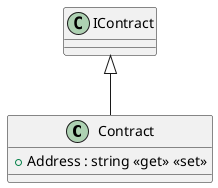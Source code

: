 @startuml
class Contract {
    + Address : string <<get>> <<set>>
}
IContract <|-- Contract
@enduml
